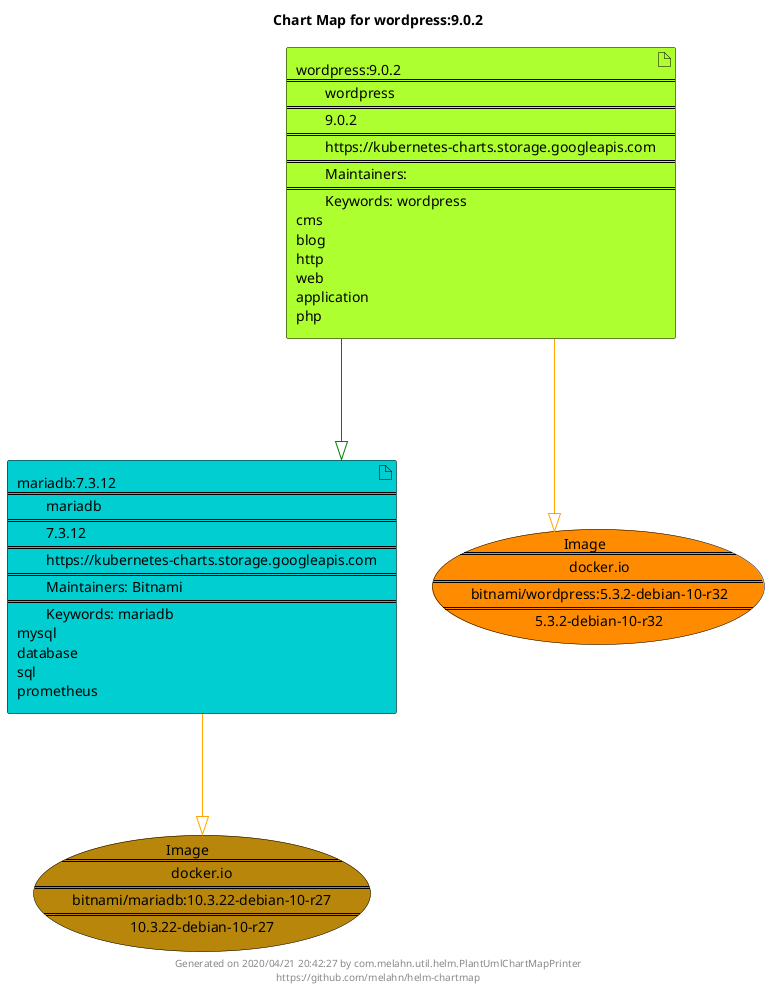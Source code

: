 @startuml
skinparam linetype ortho
skinparam backgroundColor white
skinparam usecaseBorderColor black
skinparam usecaseArrowColor LightSlateGray
skinparam artifactBorderColor black
skinparam artifactArrowColor LightSlateGray

title Chart Map for wordpress:9.0.2

'There are 2 referenced Helm Charts
artifact "mariadb:7.3.12\n====\n\tmariadb\n====\n\t7.3.12\n====\n\thttps://kubernetes-charts.storage.googleapis.com\n====\n\tMaintainers: Bitnami\n====\n\tKeywords: mariadb\nmysql\ndatabase\nsql\nprometheus" as mariadb_7_3_12 #DarkTurquoise
artifact "wordpress:9.0.2\n====\n\twordpress\n====\n\t9.0.2\n====\n\thttps://kubernetes-charts.storage.googleapis.com\n====\n\tMaintainers: \n====\n\tKeywords: wordpress\ncms\nblog\nhttp\nweb\napplication\nphp" as wordpress_9_0_2 #GreenYellow

'There are 2 referenced Docker Images
usecase "Image\n====\n\tdocker.io\n====\n\tbitnami/wordpress:5.3.2-debian-10-r32\n====\n\t5.3.2-debian-10-r32" as docker_io_bitnami_wordpress_5_3_2_debian_10_r32 #Darkorange
usecase "Image\n====\n\tdocker.io\n====\n\tbitnami/mariadb:10.3.22-debian-10-r27\n====\n\t10.3.22-debian-10-r27" as docker_io_bitnami_mariadb_10_3_22_debian_10_r27 #DarkGoldenRod

'Chart Dependencies
wordpress_9_0_2--[#green]-|>mariadb_7_3_12
mariadb_7_3_12--[#orange]-|>docker_io_bitnami_mariadb_10_3_22_debian_10_r27
wordpress_9_0_2--[#orange]-|>docker_io_bitnami_wordpress_5_3_2_debian_10_r32

center footer Generated on 2020/04/21 20:42:27 by com.melahn.util.helm.PlantUmlChartMapPrinter\nhttps://github.com/melahn/helm-chartmap
@enduml
